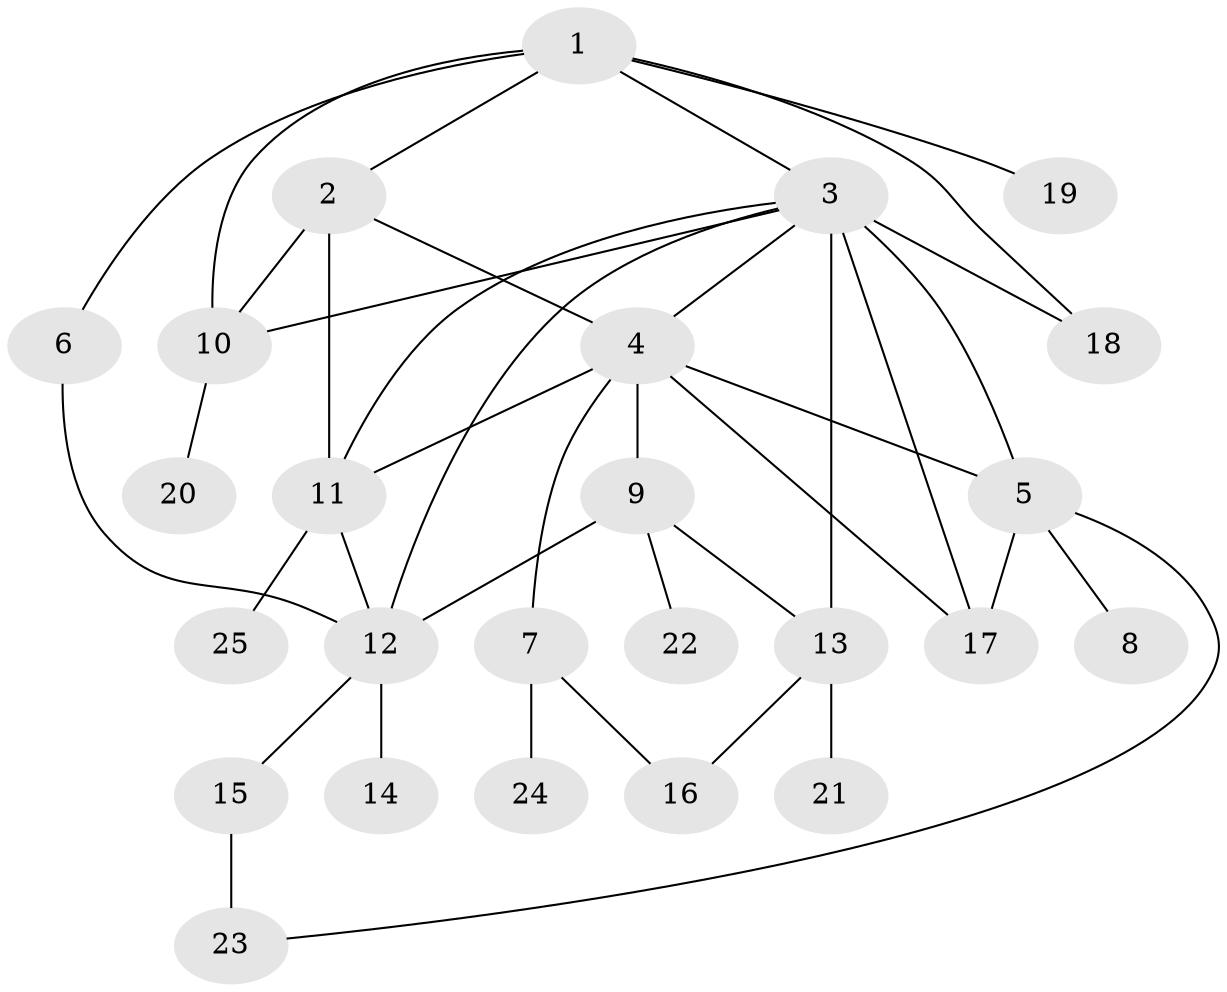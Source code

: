 // original degree distribution, {9: 0.03278688524590164, 3: 0.08196721311475409, 17: 0.01639344262295082, 15: 0.01639344262295082, 7: 0.06557377049180328, 5: 0.03278688524590164, 2: 0.16393442622950818, 1: 0.5737704918032787, 4: 0.01639344262295082}
// Generated by graph-tools (version 1.1) at 2025/50/03/04/25 22:50:13]
// undirected, 25 vertices, 39 edges
graph export_dot {
  node [color=gray90,style=filled];
  1;
  2;
  3;
  4;
  5;
  6;
  7;
  8;
  9;
  10;
  11;
  12;
  13;
  14;
  15;
  16;
  17;
  18;
  19;
  20;
  21;
  22;
  23;
  24;
  25;
  1 -- 2 [weight=1.0];
  1 -- 3 [weight=1.0];
  1 -- 6 [weight=1.0];
  1 -- 10 [weight=1.0];
  1 -- 18 [weight=1.0];
  1 -- 19 [weight=1.0];
  2 -- 4 [weight=1.0];
  2 -- 10 [weight=1.0];
  2 -- 11 [weight=2.0];
  3 -- 4 [weight=1.0];
  3 -- 5 [weight=1.0];
  3 -- 10 [weight=1.0];
  3 -- 11 [weight=1.0];
  3 -- 12 [weight=1.0];
  3 -- 13 [weight=7.0];
  3 -- 17 [weight=1.0];
  3 -- 18 [weight=1.0];
  4 -- 5 [weight=1.0];
  4 -- 7 [weight=1.0];
  4 -- 9 [weight=7.0];
  4 -- 11 [weight=1.0];
  4 -- 17 [weight=1.0];
  5 -- 8 [weight=1.0];
  5 -- 17 [weight=1.0];
  5 -- 23 [weight=1.0];
  6 -- 12 [weight=1.0];
  7 -- 16 [weight=2.0];
  7 -- 24 [weight=1.0];
  9 -- 12 [weight=1.0];
  9 -- 13 [weight=1.0];
  9 -- 22 [weight=1.0];
  10 -- 20 [weight=1.0];
  11 -- 12 [weight=1.0];
  11 -- 25 [weight=1.0];
  12 -- 14 [weight=2.0];
  12 -- 15 [weight=1.0];
  13 -- 16 [weight=1.0];
  13 -- 21 [weight=1.0];
  15 -- 23 [weight=2.0];
}
